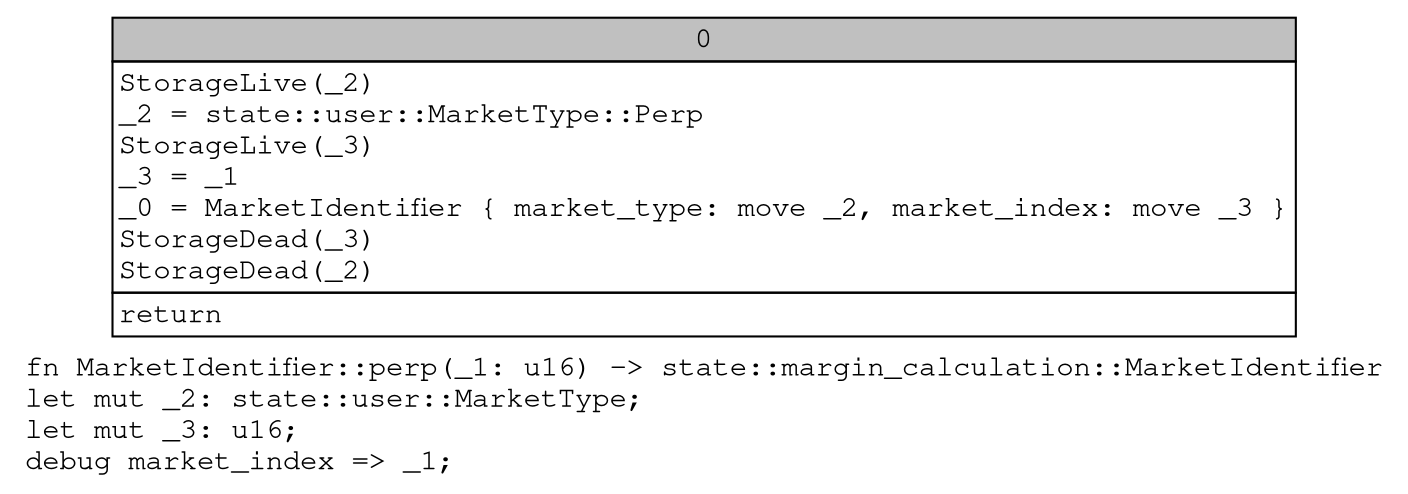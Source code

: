 digraph Mir_0_3421 {
    graph [fontname="Courier, monospace"];
    node [fontname="Courier, monospace"];
    edge [fontname="Courier, monospace"];
    label=<fn MarketIdentifier::perp(_1: u16) -&gt; state::margin_calculation::MarketIdentifier<br align="left"/>let mut _2: state::user::MarketType;<br align="left"/>let mut _3: u16;<br align="left"/>debug market_index =&gt; _1;<br align="left"/>>;
    bb0__0_3421 [shape="none", label=<<table border="0" cellborder="1" cellspacing="0"><tr><td bgcolor="gray" align="center" colspan="1">0</td></tr><tr><td align="left" balign="left">StorageLive(_2)<br/>_2 = state::user::MarketType::Perp<br/>StorageLive(_3)<br/>_3 = _1<br/>_0 = MarketIdentifier { market_type: move _2, market_index: move _3 }<br/>StorageDead(_3)<br/>StorageDead(_2)<br/></td></tr><tr><td align="left">return</td></tr></table>>];
}
